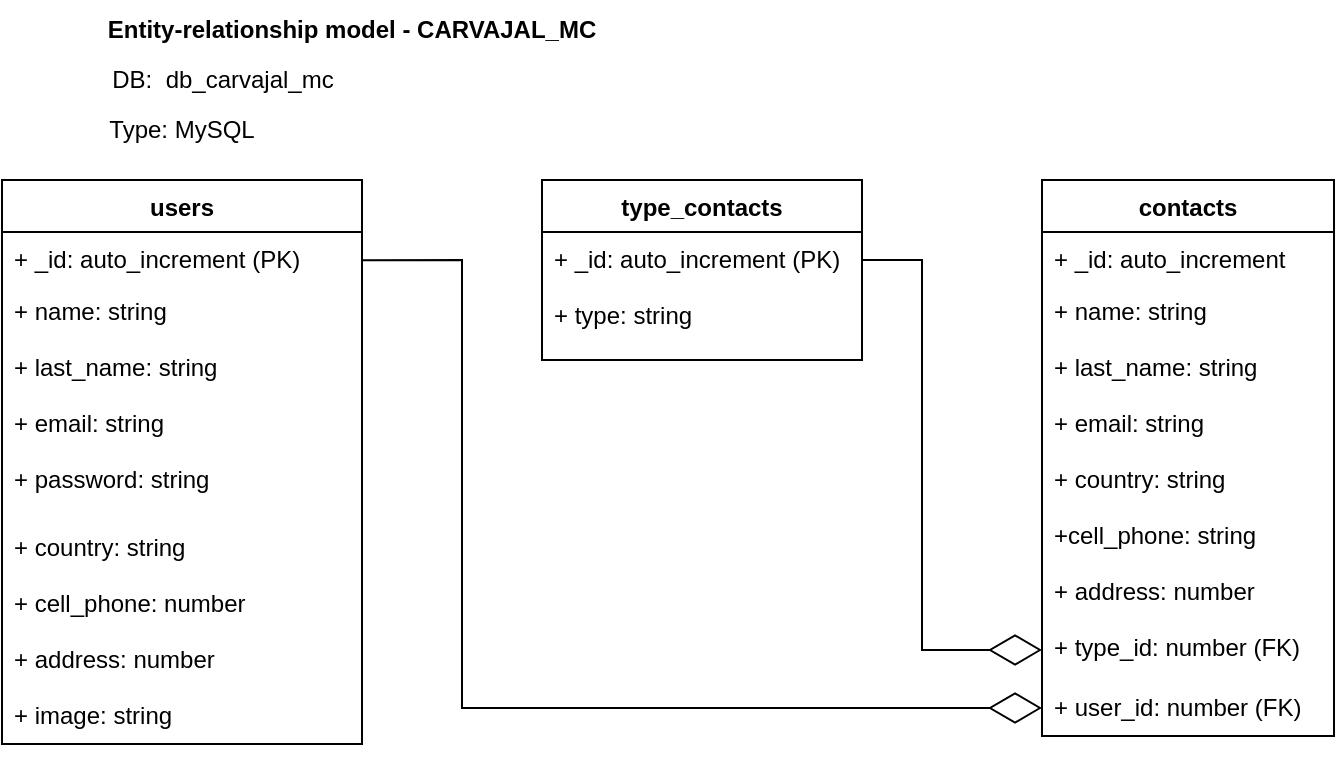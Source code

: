 <mxfile version="20.8.17" type="device"><diagram name="Página-1" id="qiWemmL6CCFbVR3MmuZA"><mxGraphModel dx="1000" dy="515" grid="1" gridSize="10" guides="1" tooltips="1" connect="1" arrows="1" fold="1" page="1" pageScale="1" pageWidth="827" pageHeight="1169" math="0" shadow="0"><root><mxCell id="0"/><mxCell id="1" parent="0"/><mxCell id="QyE6BIl0BUzIAg3aXlip-1" value="users" style="swimlane;fontStyle=1;childLayout=stackLayout;horizontal=1;startSize=26;fillColor=none;horizontalStack=0;resizeParent=1;resizeParentMax=0;resizeLast=0;collapsible=1;marginBottom=0;" parent="1" vertex="1"><mxGeometry x="50" y="120" width="180" height="282" as="geometry"/></mxCell><mxCell id="QyE6BIl0BUzIAg3aXlip-2" value="+ _id: auto_increment (PK)" style="text;strokeColor=none;fillColor=none;align=left;verticalAlign=top;spacingLeft=4;spacingRight=4;overflow=hidden;rotatable=0;points=[[0,0.5],[1,0.5]];portConstraint=eastwest;" parent="QyE6BIl0BUzIAg3aXlip-1" vertex="1"><mxGeometry y="26" width="180" height="26" as="geometry"/></mxCell><mxCell id="QyE6BIl0BUzIAg3aXlip-4" value="+ name: string&#10;" style="text;strokeColor=none;fillColor=none;align=left;verticalAlign=top;spacingLeft=4;spacingRight=4;overflow=hidden;rotatable=0;points=[[0,0.5],[1,0.5]];portConstraint=eastwest;" parent="QyE6BIl0BUzIAg3aXlip-1" vertex="1"><mxGeometry y="52" width="180" height="28" as="geometry"/></mxCell><mxCell id="PDAjwE8-N0v5zZiuMRNL-1" value="+ last_name: string&#10;" style="text;strokeColor=none;fillColor=none;align=left;verticalAlign=top;spacingLeft=4;spacingRight=4;overflow=hidden;rotatable=0;points=[[0,0.5],[1,0.5]];portConstraint=eastwest;" parent="QyE6BIl0BUzIAg3aXlip-1" vertex="1"><mxGeometry y="80" width="180" height="28" as="geometry"/></mxCell><mxCell id="PDAjwE8-N0v5zZiuMRNL-4" value="+ email: string&#10;" style="text;strokeColor=none;fillColor=none;align=left;verticalAlign=top;spacingLeft=4;spacingRight=4;overflow=hidden;rotatable=0;points=[[0,0.5],[1,0.5]];portConstraint=eastwest;" parent="QyE6BIl0BUzIAg3aXlip-1" vertex="1"><mxGeometry y="108" width="180" height="28" as="geometry"/></mxCell><mxCell id="DpJ-_kat7LObY9fOoRBl-1" value="+ password: string&#10;" style="text;strokeColor=none;fillColor=none;align=left;verticalAlign=top;spacingLeft=4;spacingRight=4;overflow=hidden;rotatable=0;points=[[0,0.5],[1,0.5]];portConstraint=eastwest;" vertex="1" parent="QyE6BIl0BUzIAg3aXlip-1"><mxGeometry y="136" width="180" height="34" as="geometry"/></mxCell><mxCell id="PDAjwE8-N0v5zZiuMRNL-2" value="+ country: string&#10;" style="text;strokeColor=none;fillColor=none;align=left;verticalAlign=top;spacingLeft=4;spacingRight=4;overflow=hidden;rotatable=0;points=[[0,0.5],[1,0.5]];portConstraint=eastwest;" parent="QyE6BIl0BUzIAg3aXlip-1" vertex="1"><mxGeometry y="170" width="180" height="28" as="geometry"/></mxCell><mxCell id="PDAjwE8-N0v5zZiuMRNL-5" value="+ cell_phone: number&#10;" style="text;strokeColor=none;fillColor=none;align=left;verticalAlign=top;spacingLeft=4;spacingRight=4;overflow=hidden;rotatable=0;points=[[0,0.5],[1,0.5]];portConstraint=eastwest;" parent="QyE6BIl0BUzIAg3aXlip-1" vertex="1"><mxGeometry y="198" width="180" height="28" as="geometry"/></mxCell><mxCell id="QyE6BIl0BUzIAg3aXlip-3" value="+ address: number" style="text;strokeColor=none;fillColor=none;align=left;verticalAlign=top;spacingLeft=4;spacingRight=4;overflow=hidden;rotatable=0;points=[[0,0.5],[1,0.5]];portConstraint=eastwest;" parent="QyE6BIl0BUzIAg3aXlip-1" vertex="1"><mxGeometry y="226" width="180" height="28" as="geometry"/></mxCell><mxCell id="DpJ-_kat7LObY9fOoRBl-2" value="+ image: string&#10;" style="text;strokeColor=none;fillColor=none;align=left;verticalAlign=top;spacingLeft=4;spacingRight=4;overflow=hidden;rotatable=0;points=[[0,0.5],[1,0.5]];portConstraint=eastwest;" vertex="1" parent="QyE6BIl0BUzIAg3aXlip-1"><mxGeometry y="254" width="180" height="28" as="geometry"/></mxCell><mxCell id="PDAjwE8-N0v5zZiuMRNL-6" value="contacts" style="swimlane;fontStyle=1;childLayout=stackLayout;horizontal=1;startSize=26;fillColor=none;horizontalStack=0;resizeParent=1;resizeParentMax=0;resizeLast=0;collapsible=1;marginBottom=0;" parent="1" vertex="1"><mxGeometry x="570" y="120" width="146" height="278" as="geometry"/></mxCell><mxCell id="PDAjwE8-N0v5zZiuMRNL-7" value="+ _id: auto_increment" style="text;strokeColor=none;fillColor=none;align=left;verticalAlign=top;spacingLeft=4;spacingRight=4;overflow=hidden;rotatable=0;points=[[0,0.5],[1,0.5]];portConstraint=eastwest;" parent="PDAjwE8-N0v5zZiuMRNL-6" vertex="1"><mxGeometry y="26" width="146" height="26" as="geometry"/></mxCell><mxCell id="PDAjwE8-N0v5zZiuMRNL-8" value="+ name: string&#10;" style="text;strokeColor=none;fillColor=none;align=left;verticalAlign=top;spacingLeft=4;spacingRight=4;overflow=hidden;rotatable=0;points=[[0,0.5],[1,0.5]];portConstraint=eastwest;" parent="PDAjwE8-N0v5zZiuMRNL-6" vertex="1"><mxGeometry y="52" width="146" height="28" as="geometry"/></mxCell><mxCell id="PDAjwE8-N0v5zZiuMRNL-9" value="+ last_name: string&#10;" style="text;strokeColor=none;fillColor=none;align=left;verticalAlign=top;spacingLeft=4;spacingRight=4;overflow=hidden;rotatable=0;points=[[0,0.5],[1,0.5]];portConstraint=eastwest;" parent="PDAjwE8-N0v5zZiuMRNL-6" vertex="1"><mxGeometry y="80" width="146" height="28" as="geometry"/></mxCell><mxCell id="PDAjwE8-N0v5zZiuMRNL-10" value="+ email: string&#10;" style="text;strokeColor=none;fillColor=none;align=left;verticalAlign=top;spacingLeft=4;spacingRight=4;overflow=hidden;rotatable=0;points=[[0,0.5],[1,0.5]];portConstraint=eastwest;" parent="PDAjwE8-N0v5zZiuMRNL-6" vertex="1"><mxGeometry y="108" width="146" height="28" as="geometry"/></mxCell><mxCell id="PDAjwE8-N0v5zZiuMRNL-11" value="+ country: string&#10;" style="text;strokeColor=none;fillColor=none;align=left;verticalAlign=top;spacingLeft=4;spacingRight=4;overflow=hidden;rotatable=0;points=[[0,0.5],[1,0.5]];portConstraint=eastwest;" parent="PDAjwE8-N0v5zZiuMRNL-6" vertex="1"><mxGeometry y="136" width="146" height="28" as="geometry"/></mxCell><mxCell id="PDAjwE8-N0v5zZiuMRNL-12" value="+cell_phone: string&#10;" style="text;strokeColor=none;fillColor=none;align=left;verticalAlign=top;spacingLeft=4;spacingRight=4;overflow=hidden;rotatable=0;points=[[0,0.5],[1,0.5]];portConstraint=eastwest;" parent="PDAjwE8-N0v5zZiuMRNL-6" vertex="1"><mxGeometry y="164" width="146" height="28" as="geometry"/></mxCell><mxCell id="PDAjwE8-N0v5zZiuMRNL-13" value="+ address: number" style="text;strokeColor=none;fillColor=none;align=left;verticalAlign=top;spacingLeft=4;spacingRight=4;overflow=hidden;rotatable=0;points=[[0,0.5],[1,0.5]];portConstraint=eastwest;" parent="PDAjwE8-N0v5zZiuMRNL-6" vertex="1"><mxGeometry y="192" width="146" height="28" as="geometry"/></mxCell><mxCell id="PDAjwE8-N0v5zZiuMRNL-14" value="+ type_id: number (FK) &#10;" style="text;strokeColor=none;fillColor=none;align=left;verticalAlign=top;spacingLeft=4;spacingRight=4;overflow=hidden;rotatable=0;points=[[0,0.5],[1,0.5]];portConstraint=eastwest;" parent="PDAjwE8-N0v5zZiuMRNL-6" vertex="1"><mxGeometry y="220" width="146" height="30" as="geometry"/></mxCell><mxCell id="PDAjwE8-N0v5zZiuMRNL-21" value="+ user_id: number (FK)&#10;" style="text;strokeColor=none;fillColor=none;align=left;verticalAlign=top;spacingLeft=4;spacingRight=4;overflow=hidden;rotatable=0;points=[[0,0.5],[1,0.5]];portConstraint=eastwest;" parent="PDAjwE8-N0v5zZiuMRNL-6" vertex="1"><mxGeometry y="250" width="146" height="28" as="geometry"/></mxCell><mxCell id="PDAjwE8-N0v5zZiuMRNL-16" value="" style="endArrow=diamondThin;endFill=0;endSize=24;html=1;rounded=0;entryX=0;entryY=0.5;entryDx=0;entryDy=0;exitX=1;exitY=0.544;exitDx=0;exitDy=0;exitPerimeter=0;" parent="1" source="QyE6BIl0BUzIAg3aXlip-2" target="PDAjwE8-N0v5zZiuMRNL-21" edge="1"><mxGeometry width="160" relative="1" as="geometry"><mxPoint x="230" y="240" as="sourcePoint"/><mxPoint x="410" y="210" as="targetPoint"/><Array as="points"><mxPoint x="280" y="160"/><mxPoint x="280" y="250"/><mxPoint x="280" y="384"/></Array></mxGeometry></mxCell><mxCell id="PDAjwE8-N0v5zZiuMRNL-17" value="type_contacts" style="swimlane;fontStyle=1;align=center;verticalAlign=top;childLayout=stackLayout;horizontal=1;startSize=26;horizontalStack=0;resizeParent=1;resizeParentMax=0;resizeLast=0;collapsible=1;marginBottom=0;" parent="1" vertex="1"><mxGeometry x="320" y="120" width="160" height="90" as="geometry"/></mxCell><mxCell id="PDAjwE8-N0v5zZiuMRNL-18" value="+ _id: auto_increment (PK)&#10;&#10;+ type: string&#10;&#10;&#10;" style="text;strokeColor=none;fillColor=none;align=left;verticalAlign=top;spacingLeft=4;spacingRight=4;overflow=hidden;rotatable=0;points=[[0,0.5],[1,0.5]];portConstraint=eastwest;" parent="PDAjwE8-N0v5zZiuMRNL-17" vertex="1"><mxGeometry y="26" width="160" height="64" as="geometry"/></mxCell><mxCell id="PDAjwE8-N0v5zZiuMRNL-27" value="&lt;b&gt;Entity-relationship model - CARVAJAL_MC&lt;/b&gt;" style="text;strokeColor=none;align=center;fillColor=none;html=1;verticalAlign=middle;whiteSpace=wrap;rounded=0;" parent="1" vertex="1"><mxGeometry x="90" y="30" width="270" height="30" as="geometry"/></mxCell><mxCell id="PDAjwE8-N0v5zZiuMRNL-28" value="DB:&amp;nbsp; db_carvajal_mc&lt;br&gt;" style="text;strokeColor=none;align=center;fillColor=none;html=1;verticalAlign=middle;whiteSpace=wrap;rounded=0;" parent="1" vertex="1"><mxGeometry x="82.5" y="60" width="155" height="20" as="geometry"/></mxCell><mxCell id="PDAjwE8-N0v5zZiuMRNL-30" value="Type:&amp;nbsp;MySQL" style="text;strokeColor=none;align=center;fillColor=none;html=1;verticalAlign=middle;whiteSpace=wrap;rounded=0;" parent="1" vertex="1"><mxGeometry x="110" y="80" width="60" height="30" as="geometry"/></mxCell><mxCell id="DpJ-_kat7LObY9fOoRBl-3" value="" style="endArrow=diamondThin;endFill=0;endSize=24;html=1;rounded=0;entryX=0;entryY=0.5;entryDx=0;entryDy=0;exitX=1;exitY=0.219;exitDx=0;exitDy=0;exitPerimeter=0;" edge="1" parent="1" source="PDAjwE8-N0v5zZiuMRNL-18" target="PDAjwE8-N0v5zZiuMRNL-14"><mxGeometry width="160" relative="1" as="geometry"><mxPoint x="480" y="192" as="sourcePoint"/><mxPoint x="490" y="280" as="targetPoint"/><Array as="points"><mxPoint x="510" y="160"/><mxPoint x="510" y="270"/><mxPoint x="510" y="355"/></Array></mxGeometry></mxCell></root></mxGraphModel></diagram></mxfile>